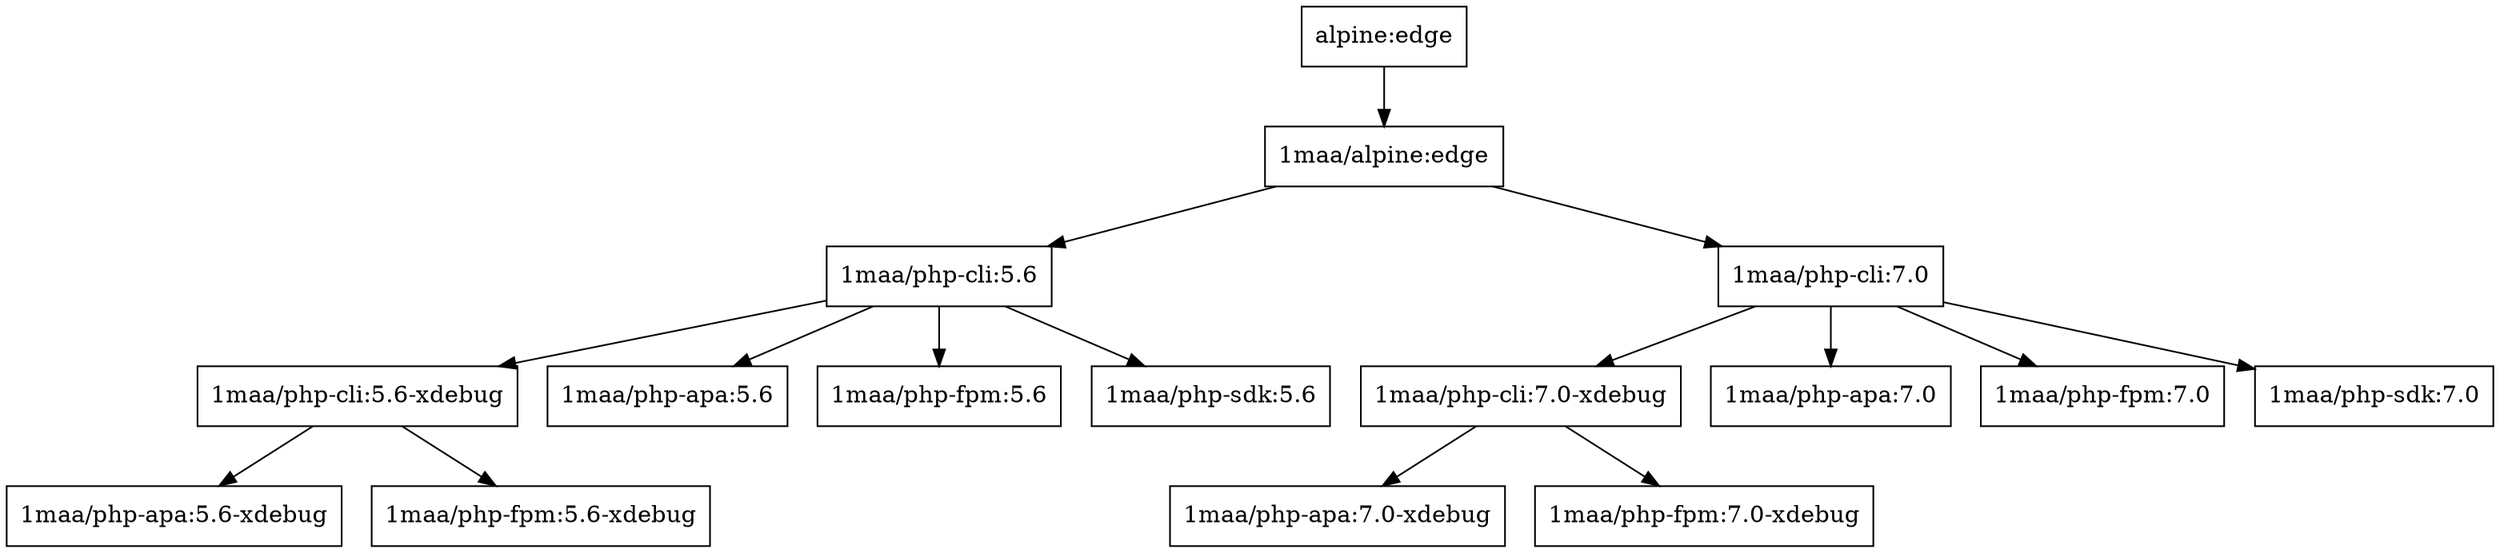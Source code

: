 digraph G {
    node [shape="box"];
    "alpine:edge" -> "1maa/alpine:edge";
    "1maa/alpine:edge" -> "1maa/php-cli:5.6", "1maa/php-cli:7.0";
    "1maa/php-cli:5.6" -> "1maa/php-cli:5.6-xdebug", "1maa/php-apa:5.6", "1maa/php-fpm:5.6", "1maa/php-sdk:5.6";
    "1maa/php-cli:7.0" -> "1maa/php-cli:7.0-xdebug", "1maa/php-apa:7.0", "1maa/php-fpm:7.0", "1maa/php-sdk:7.0";
    "1maa/php-cli:5.6-xdebug" -> "1maa/php-apa:5.6-xdebug", "1maa/php-fpm:5.6-xdebug";
    "1maa/php-cli:7.0-xdebug" -> "1maa/php-apa:7.0-xdebug", "1maa/php-fpm:7.0-xdebug";
}
